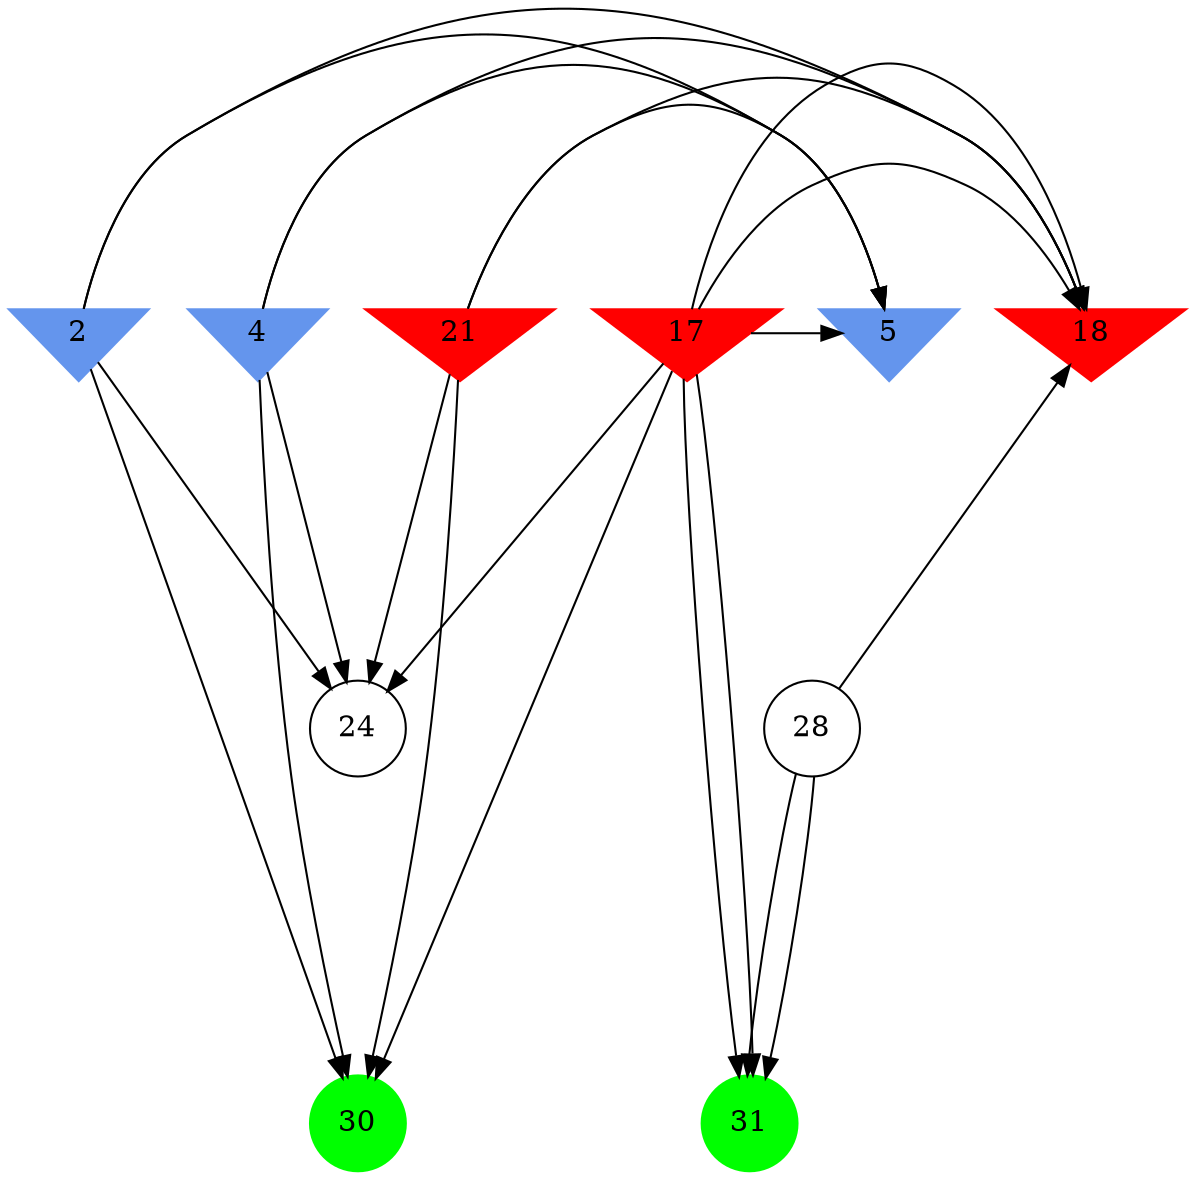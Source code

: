 digraph brain {
	ranksep=2.0;
	2 [shape=invtriangle,style=filled,color=cornflowerblue];
	4 [shape=invtriangle,style=filled,color=cornflowerblue];
	5 [shape=invtriangle,style=filled,color=cornflowerblue];
	17 [shape=invtriangle,style=filled,color=red];
	18 [shape=invtriangle,style=filled,color=red];
	21 [shape=invtriangle,style=filled,color=red];
	24 [shape=circle,color=black];
	28 [shape=circle,color=black];
	30 [shape=circle,style=filled,color=green];
	31 [shape=circle,style=filled,color=green];
	4	->	5;
	4	->	24;
	4	->	18;
	4	->	30;
	2	->	5;
	2	->	24;
	2	->	18;
	2	->	30;
	21	->	5;
	21	->	24;
	21	->	18;
	21	->	30;
	17	->	5;
	17	->	24;
	17	->	18;
	17	->	30;
	28	->	31;
	28	->	18;
	28	->	31;
	17	->	31;
	17	->	18;
	17	->	31;
	{ rank=same; 2; 4; 5; 17; 18; 21; }
	{ rank=same; 24; 28; }
	{ rank=same; 30; 31; }
}
